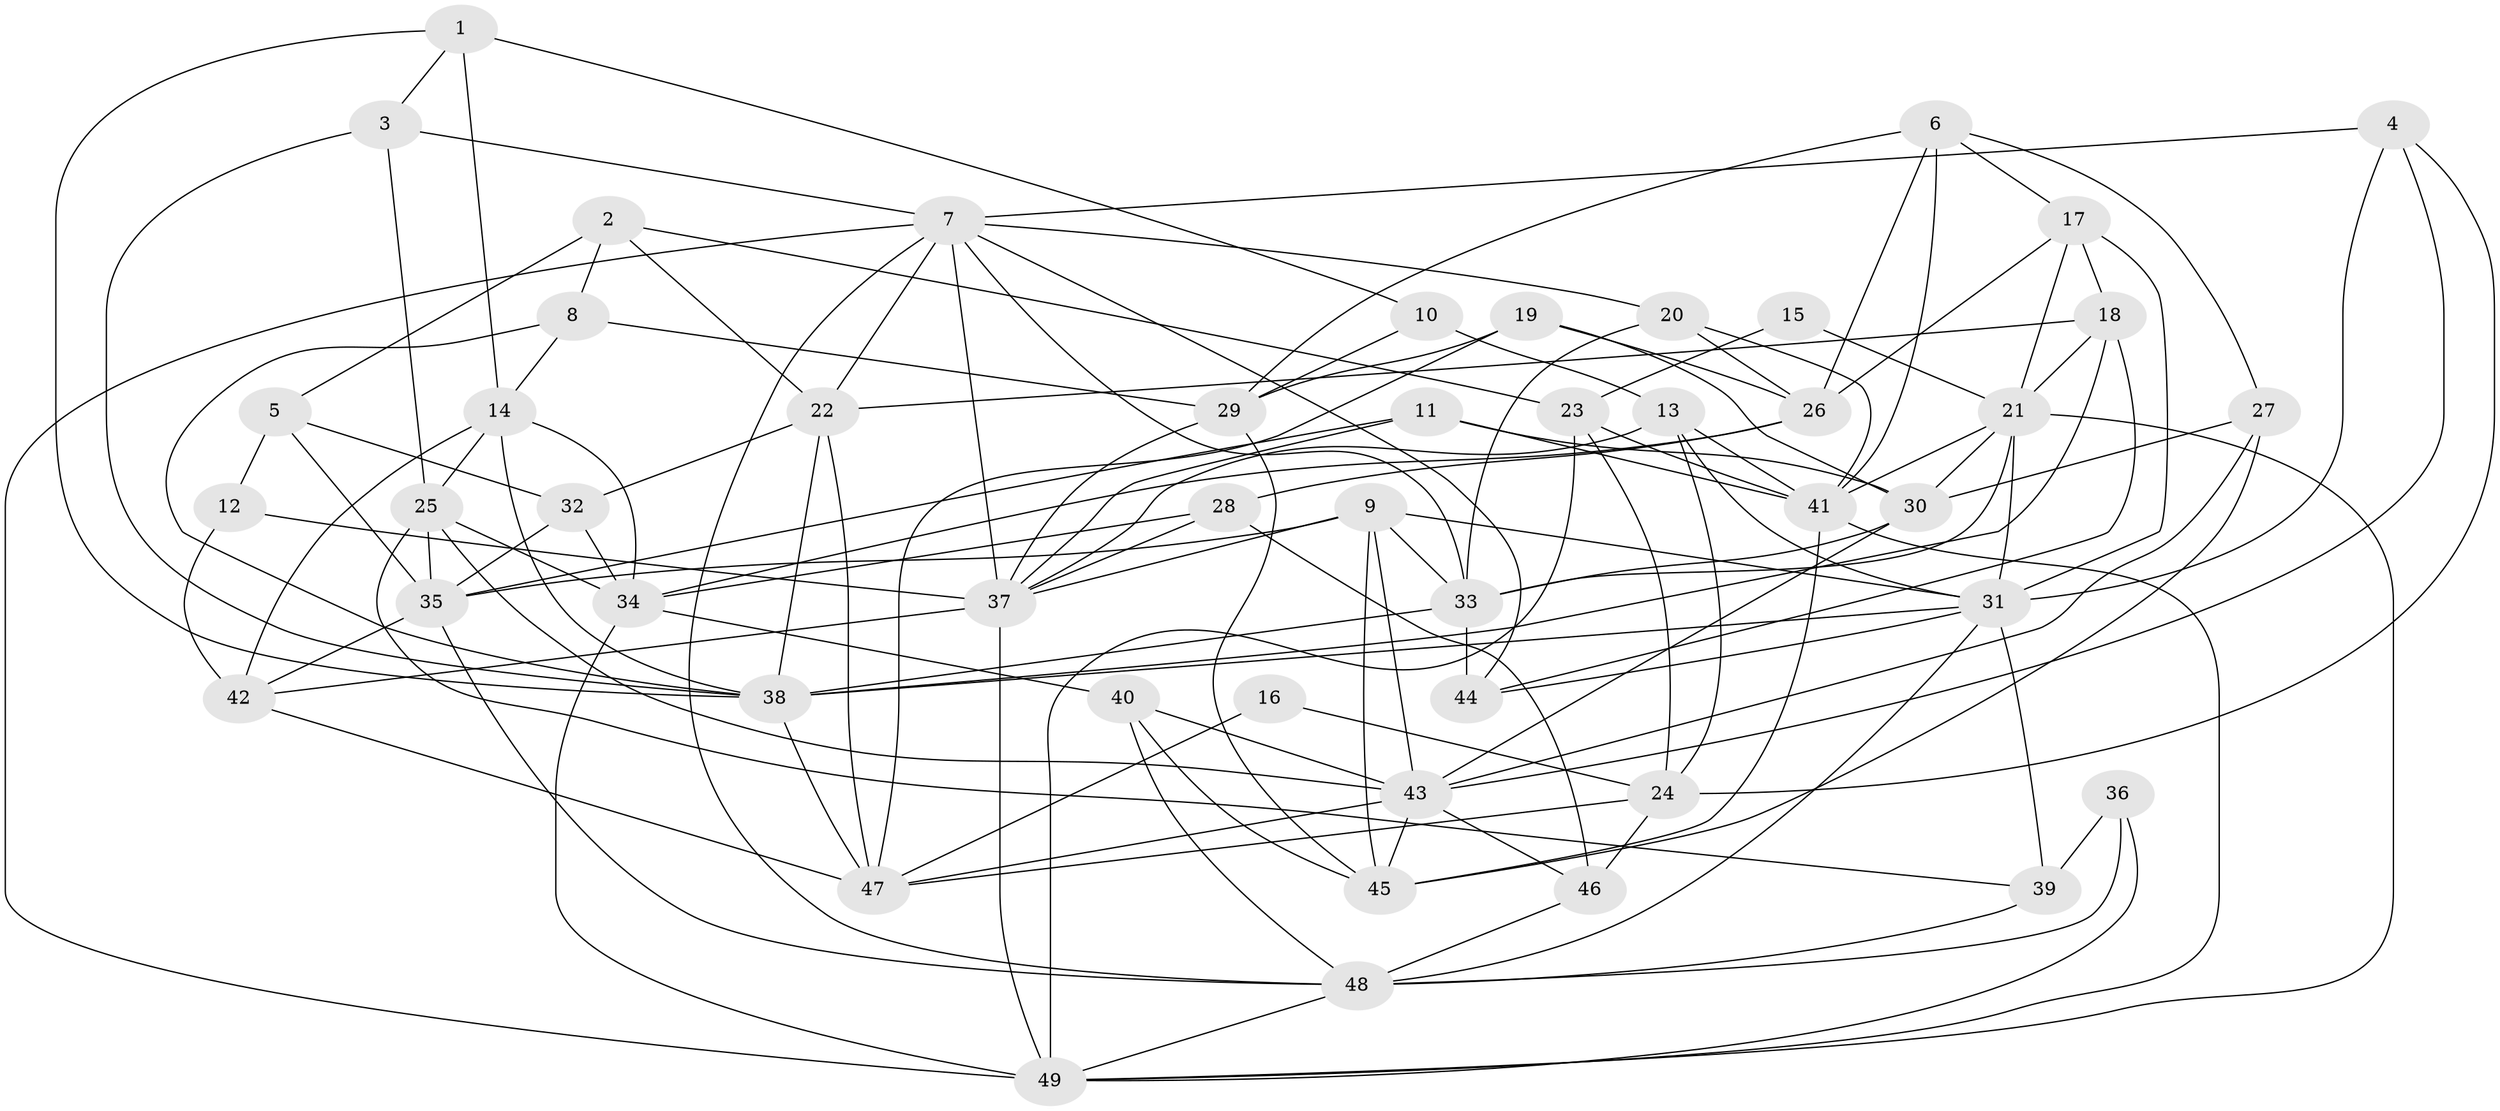 // original degree distribution, {6: 0.1134020618556701, 8: 0.010309278350515464, 2: 0.14432989690721648, 5: 0.18556701030927836, 4: 0.25773195876288657, 3: 0.25773195876288657, 7: 0.030927835051546393}
// Generated by graph-tools (version 1.1) at 2025/37/03/04/25 23:37:07]
// undirected, 49 vertices, 133 edges
graph export_dot {
  node [color=gray90,style=filled];
  1;
  2;
  3;
  4;
  5;
  6;
  7;
  8;
  9;
  10;
  11;
  12;
  13;
  14;
  15;
  16;
  17;
  18;
  19;
  20;
  21;
  22;
  23;
  24;
  25;
  26;
  27;
  28;
  29;
  30;
  31;
  32;
  33;
  34;
  35;
  36;
  37;
  38;
  39;
  40;
  41;
  42;
  43;
  44;
  45;
  46;
  47;
  48;
  49;
  1 -- 3 [weight=1.0];
  1 -- 10 [weight=1.0];
  1 -- 14 [weight=1.0];
  1 -- 38 [weight=1.0];
  2 -- 5 [weight=1.0];
  2 -- 8 [weight=1.0];
  2 -- 22 [weight=1.0];
  2 -- 23 [weight=1.0];
  3 -- 7 [weight=1.0];
  3 -- 25 [weight=1.0];
  3 -- 38 [weight=1.0];
  4 -- 7 [weight=1.0];
  4 -- 24 [weight=1.0];
  4 -- 31 [weight=1.0];
  4 -- 43 [weight=1.0];
  5 -- 12 [weight=1.0];
  5 -- 32 [weight=1.0];
  5 -- 35 [weight=1.0];
  6 -- 17 [weight=1.0];
  6 -- 26 [weight=1.0];
  6 -- 27 [weight=1.0];
  6 -- 29 [weight=1.0];
  6 -- 41 [weight=1.0];
  7 -- 20 [weight=1.0];
  7 -- 22 [weight=1.0];
  7 -- 33 [weight=1.0];
  7 -- 37 [weight=1.0];
  7 -- 44 [weight=2.0];
  7 -- 48 [weight=2.0];
  7 -- 49 [weight=1.0];
  8 -- 14 [weight=1.0];
  8 -- 29 [weight=1.0];
  8 -- 38 [weight=1.0];
  9 -- 31 [weight=1.0];
  9 -- 33 [weight=1.0];
  9 -- 35 [weight=1.0];
  9 -- 37 [weight=1.0];
  9 -- 43 [weight=1.0];
  9 -- 45 [weight=1.0];
  10 -- 13 [weight=1.0];
  10 -- 29 [weight=1.0];
  11 -- 30 [weight=1.0];
  11 -- 35 [weight=1.0];
  11 -- 37 [weight=1.0];
  11 -- 41 [weight=1.0];
  12 -- 37 [weight=1.0];
  12 -- 42 [weight=1.0];
  13 -- 24 [weight=1.0];
  13 -- 31 [weight=1.0];
  13 -- 37 [weight=1.0];
  13 -- 41 [weight=1.0];
  14 -- 25 [weight=1.0];
  14 -- 34 [weight=2.0];
  14 -- 38 [weight=1.0];
  14 -- 42 [weight=2.0];
  15 -- 21 [weight=1.0];
  15 -- 23 [weight=1.0];
  16 -- 24 [weight=2.0];
  16 -- 47 [weight=1.0];
  17 -- 18 [weight=2.0];
  17 -- 21 [weight=1.0];
  17 -- 26 [weight=1.0];
  17 -- 31 [weight=1.0];
  18 -- 21 [weight=1.0];
  18 -- 22 [weight=1.0];
  18 -- 38 [weight=1.0];
  18 -- 44 [weight=1.0];
  19 -- 26 [weight=1.0];
  19 -- 29 [weight=1.0];
  19 -- 30 [weight=1.0];
  19 -- 47 [weight=1.0];
  20 -- 26 [weight=1.0];
  20 -- 33 [weight=1.0];
  20 -- 41 [weight=1.0];
  21 -- 30 [weight=1.0];
  21 -- 31 [weight=1.0];
  21 -- 33 [weight=1.0];
  21 -- 41 [weight=1.0];
  21 -- 49 [weight=1.0];
  22 -- 32 [weight=1.0];
  22 -- 38 [weight=1.0];
  22 -- 47 [weight=1.0];
  23 -- 24 [weight=1.0];
  23 -- 41 [weight=2.0];
  23 -- 49 [weight=1.0];
  24 -- 46 [weight=2.0];
  24 -- 47 [weight=1.0];
  25 -- 34 [weight=1.0];
  25 -- 35 [weight=1.0];
  25 -- 39 [weight=1.0];
  25 -- 43 [weight=1.0];
  26 -- 28 [weight=1.0];
  26 -- 34 [weight=1.0];
  27 -- 30 [weight=1.0];
  27 -- 43 [weight=1.0];
  27 -- 45 [weight=1.0];
  28 -- 34 [weight=1.0];
  28 -- 37 [weight=1.0];
  28 -- 46 [weight=1.0];
  29 -- 37 [weight=1.0];
  29 -- 45 [weight=1.0];
  30 -- 33 [weight=1.0];
  30 -- 43 [weight=1.0];
  31 -- 38 [weight=1.0];
  31 -- 39 [weight=2.0];
  31 -- 44 [weight=1.0];
  31 -- 48 [weight=1.0];
  32 -- 34 [weight=1.0];
  32 -- 35 [weight=1.0];
  33 -- 38 [weight=1.0];
  33 -- 44 [weight=1.0];
  34 -- 40 [weight=1.0];
  34 -- 49 [weight=2.0];
  35 -- 42 [weight=1.0];
  35 -- 48 [weight=1.0];
  36 -- 39 [weight=1.0];
  36 -- 48 [weight=1.0];
  36 -- 49 [weight=1.0];
  37 -- 42 [weight=1.0];
  37 -- 49 [weight=1.0];
  38 -- 47 [weight=2.0];
  39 -- 48 [weight=2.0];
  40 -- 43 [weight=1.0];
  40 -- 45 [weight=1.0];
  40 -- 48 [weight=1.0];
  41 -- 45 [weight=1.0];
  41 -- 49 [weight=1.0];
  42 -- 47 [weight=1.0];
  43 -- 45 [weight=1.0];
  43 -- 46 [weight=1.0];
  43 -- 47 [weight=1.0];
  46 -- 48 [weight=1.0];
  48 -- 49 [weight=1.0];
}
